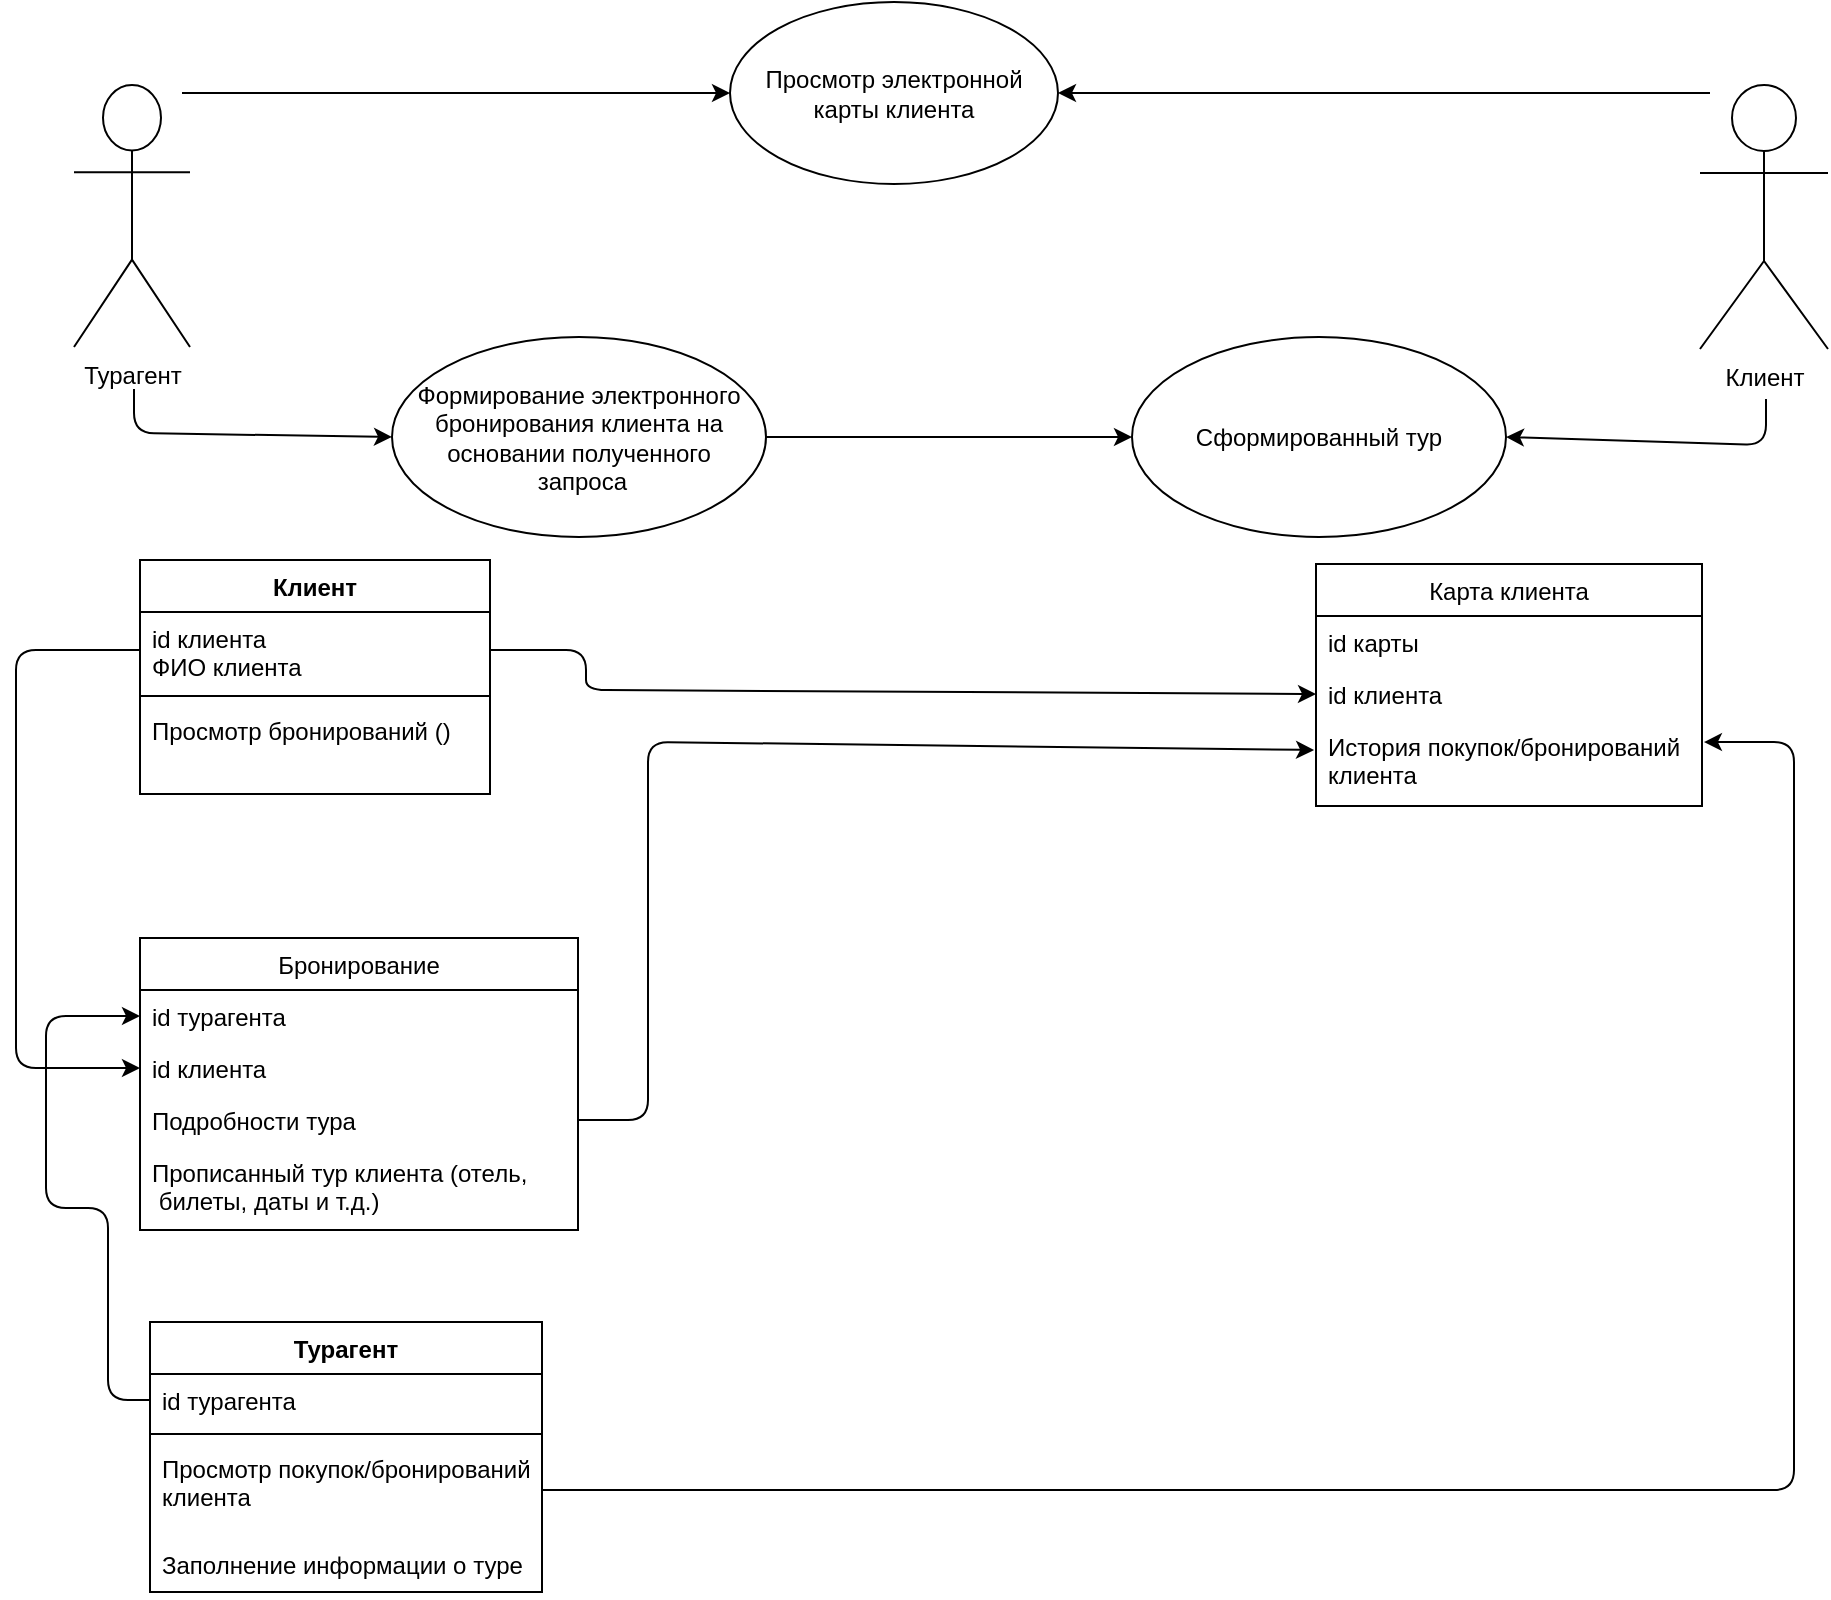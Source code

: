 <mxfile version="12.9.2"><diagram id="HIX3Cb48aaLWihqaODYO" name="Page-1"><mxGraphModel dx="1393" dy="828" grid="0" gridSize="10" guides="1" tooltips="1" connect="1" arrows="1" fold="1" page="1" pageScale="1" pageWidth="827" pageHeight="1169" math="0" shadow="0"><root><mxCell id="0"/><mxCell id="1" parent="0"/><mxCell id="SiZUQLR7jpHweCID7o8Z-49" value="Турагент" style="shape=umlActor;verticalLabelPosition=bottom;labelBackgroundColor=#ffffff;verticalAlign=top;html=1;outlineConnect=0;fontStyle=0" parent="1" vertex="1"><mxGeometry x="73" y="424.5" width="58" height="131" as="geometry"/></mxCell><mxCell id="SiZUQLR7jpHweCID7o8Z-54" value="Просмотр электронной карты клиента" style="ellipse;whiteSpace=wrap;html=1;" parent="1" vertex="1"><mxGeometry x="401" y="383" width="164" height="91" as="geometry"/></mxCell><mxCell id="SiZUQLR7jpHweCID7o8Z-79" value="" style="edgeStyle=orthogonalEdgeStyle;rounded=0;orthogonalLoop=1;jettySize=auto;html=1;" parent="1" source="SiZUQLR7jpHweCID7o8Z-75" target="SiZUQLR7jpHweCID7o8Z-78" edge="1"><mxGeometry relative="1" as="geometry"/></mxCell><mxCell id="SiZUQLR7jpHweCID7o8Z-75" value="Формирование электронного бронирования клиента на основании полученного&lt;br&gt;&amp;nbsp;запроса" style="ellipse;whiteSpace=wrap;html=1;" parent="1" vertex="1"><mxGeometry x="232" y="550.5" width="187" height="100" as="geometry"/></mxCell><mxCell id="SiZUQLR7jpHweCID7o8Z-78" value="Сформированный тур" style="ellipse;whiteSpace=wrap;html=1;" parent="1" vertex="1"><mxGeometry x="602" y="550.5" width="187" height="100" as="geometry"/></mxCell><mxCell id="SiZUQLR7jpHweCID7o8Z-57" value="Клиент" style="shape=umlActor;verticalLabelPosition=bottom;labelBackgroundColor=#ffffff;verticalAlign=top;html=1;outlineConnect=0;" parent="1" vertex="1"><mxGeometry x="886" y="424.5" width="64" height="132" as="geometry"/></mxCell><mxCell id="SiZUQLR7jpHweCID7o8Z-72" value="" style="endArrow=classic;html=1;entryX=0;entryY=0.5;entryDx=0;entryDy=0;" parent="1" edge="1" target="SiZUQLR7jpHweCID7o8Z-54"><mxGeometry width="50" height="50" relative="1" as="geometry"><mxPoint x="127" y="428.5" as="sourcePoint"/><mxPoint x="241" y="425.5" as="targetPoint"/></mxGeometry></mxCell><mxCell id="SiZUQLR7jpHweCID7o8Z-73" value="" style="endArrow=classic;html=1;entryX=0;entryY=0.5;entryDx=0;entryDy=0;" parent="1" edge="1" target="SiZUQLR7jpHweCID7o8Z-75"><mxGeometry width="50" height="50" relative="1" as="geometry"><mxPoint x="103" y="576.5" as="sourcePoint"/><mxPoint x="249" y="598.5" as="targetPoint"/><Array as="points"><mxPoint x="103" y="598.5"/></Array></mxGeometry></mxCell><mxCell id="SiZUQLR7jpHweCID7o8Z-81" value="" style="endArrow=classic;html=1;entryX=1;entryY=0.5;entryDx=0;entryDy=0;" parent="1" edge="1" target="SiZUQLR7jpHweCID7o8Z-78"><mxGeometry width="50" height="50" relative="1" as="geometry"><mxPoint x="919" y="581.5" as="sourcePoint"/><mxPoint x="704" y="604.5" as="targetPoint"/><Array as="points"><mxPoint x="919" y="604.5"/></Array></mxGeometry></mxCell><mxCell id="SiZUQLR7jpHweCID7o8Z-83" value="" style="endArrow=classic;html=1;entryX=1;entryY=0.5;entryDx=0;entryDy=0;" parent="1" edge="1" target="SiZUQLR7jpHweCID7o8Z-54"><mxGeometry width="50" height="50" relative="1" as="geometry"><mxPoint x="891" y="428.5" as="sourcePoint"/><mxPoint x="422" y="432.5" as="targetPoint"/></mxGeometry></mxCell><mxCell id="SiZUQLR7jpHweCID7o8Z-84" value="Клиент" style="swimlane;fontStyle=1;align=center;verticalAlign=top;childLayout=stackLayout;horizontal=1;startSize=26;horizontalStack=0;resizeParent=1;resizeParentMax=0;resizeLast=0;collapsible=1;marginBottom=0;" parent="1" vertex="1"><mxGeometry x="106" y="662" width="175" height="117" as="geometry"/></mxCell><mxCell id="SiZUQLR7jpHweCID7o8Z-85" value="id клиента&#10;ФИО клиента" style="text;strokeColor=none;fillColor=none;align=left;verticalAlign=top;spacingLeft=4;spacingRight=4;overflow=hidden;rotatable=0;points=[[0,0.5],[1,0.5]];portConstraint=eastwest;" parent="SiZUQLR7jpHweCID7o8Z-84" vertex="1"><mxGeometry y="26" width="175" height="38" as="geometry"/></mxCell><mxCell id="SiZUQLR7jpHweCID7o8Z-86" value="" style="line;strokeWidth=1;fillColor=none;align=left;verticalAlign=middle;spacingTop=-1;spacingLeft=3;spacingRight=3;rotatable=0;labelPosition=right;points=[];portConstraint=eastwest;" parent="SiZUQLR7jpHweCID7o8Z-84" vertex="1"><mxGeometry y="64" width="175" height="8" as="geometry"/></mxCell><mxCell id="SiZUQLR7jpHweCID7o8Z-87" value="Просмотр бронирований () &#10;" style="text;strokeColor=none;fillColor=none;align=left;verticalAlign=top;spacingLeft=4;spacingRight=4;overflow=hidden;rotatable=0;points=[[0,0.5],[1,0.5]];portConstraint=eastwest;" parent="SiZUQLR7jpHweCID7o8Z-84" vertex="1"><mxGeometry y="72" width="175" height="45" as="geometry"/></mxCell><mxCell id="SiZUQLR7jpHweCID7o8Z-100" value="" style="endArrow=classic;html=1;exitX=1;exitY=0.5;exitDx=0;exitDy=0;entryX=0;entryY=0.5;entryDx=0;entryDy=0;" parent="1" source="SiZUQLR7jpHweCID7o8Z-85" target="SiZUQLR7jpHweCID7o8Z-90" edge="1"><mxGeometry width="50" height="50" relative="1" as="geometry"><mxPoint x="330" y="717" as="sourcePoint"/><mxPoint x="380" y="667" as="targetPoint"/><Array as="points"><mxPoint x="329" y="707"/><mxPoint x="329" y="727"/></Array></mxGeometry></mxCell><mxCell id="SiZUQLR7jpHweCID7o8Z-101" value="Бронирование" style="swimlane;fontStyle=0;childLayout=stackLayout;horizontal=1;startSize=26;fillColor=none;horizontalStack=0;resizeParent=1;resizeParentMax=0;resizeLast=0;collapsible=1;marginBottom=0;" parent="1" vertex="1"><mxGeometry x="106" y="851" width="219" height="146" as="geometry"/></mxCell><mxCell id="SiZUQLR7jpHweCID7o8Z-102" value="id турагента" style="text;strokeColor=none;fillColor=none;align=left;verticalAlign=top;spacingLeft=4;spacingRight=4;overflow=hidden;rotatable=0;points=[[0,0.5],[1,0.5]];portConstraint=eastwest;" parent="SiZUQLR7jpHweCID7o8Z-101" vertex="1"><mxGeometry y="26" width="219" height="26" as="geometry"/></mxCell><mxCell id="SiZUQLR7jpHweCID7o8Z-103" value="id клиента" style="text;strokeColor=none;fillColor=none;align=left;verticalAlign=top;spacingLeft=4;spacingRight=4;overflow=hidden;rotatable=0;points=[[0,0.5],[1,0.5]];portConstraint=eastwest;" parent="SiZUQLR7jpHweCID7o8Z-101" vertex="1"><mxGeometry y="52" width="219" height="26" as="geometry"/></mxCell><mxCell id="SiZUQLR7jpHweCID7o8Z-115" value="Подробности тура" style="text;strokeColor=none;fillColor=none;align=left;verticalAlign=top;spacingLeft=4;spacingRight=4;overflow=hidden;rotatable=0;points=[[0,0.5],[1,0.5]];portConstraint=eastwest;" parent="SiZUQLR7jpHweCID7o8Z-101" vertex="1"><mxGeometry y="78" width="219" height="26" as="geometry"/></mxCell><mxCell id="SiZUQLR7jpHweCID7o8Z-104" value="Прописанный тур клиента (отель,&#10; билеты, даты и т.д.) " style="text;strokeColor=none;fillColor=none;align=left;verticalAlign=top;spacingLeft=4;spacingRight=4;overflow=hidden;rotatable=0;points=[[0,0.5],[1,0.5]];portConstraint=eastwest;" parent="SiZUQLR7jpHweCID7o8Z-101" vertex="1"><mxGeometry y="104" width="219" height="42" as="geometry"/></mxCell><mxCell id="SiZUQLR7jpHweCID7o8Z-105" value="" style="endArrow=classic;html=1;exitX=0;exitY=0.5;exitDx=0;exitDy=0;entryX=0;entryY=0.5;entryDx=0;entryDy=0;edgeStyle=orthogonalEdgeStyle;" parent="1" source="SiZUQLR7jpHweCID7o8Z-93" target="SiZUQLR7jpHweCID7o8Z-102" edge="1"><mxGeometry width="50" height="50" relative="1" as="geometry"><mxPoint x="342" y="845" as="sourcePoint"/><mxPoint x="392" y="795" as="targetPoint"/><Array as="points"><mxPoint x="90" y="1082"/><mxPoint x="90" y="986"/><mxPoint x="59" y="986"/><mxPoint x="59" y="890"/></Array></mxGeometry></mxCell><mxCell id="SiZUQLR7jpHweCID7o8Z-107" value="" style="endArrow=classic;html=1;exitX=0;exitY=0.5;exitDx=0;exitDy=0;entryX=0;entryY=0.5;entryDx=0;entryDy=0;" parent="1" source="SiZUQLR7jpHweCID7o8Z-85" target="SiZUQLR7jpHweCID7o8Z-103" edge="1"><mxGeometry width="50" height="50" relative="1" as="geometry"><mxPoint x="34" y="789" as="sourcePoint"/><mxPoint x="44" y="1043" as="targetPoint"/><Array as="points"><mxPoint x="44" y="707"/><mxPoint x="44" y="916"/></Array></mxGeometry></mxCell><mxCell id="SiZUQLR7jpHweCID7o8Z-114" value="" style="endArrow=classic;html=1;exitX=1;exitY=0.5;exitDx=0;exitDy=0;entryX=1.005;entryY=0.256;entryDx=0;entryDy=0;entryPerimeter=0;" parent="1" source="SiZUQLR7jpHweCID7o8Z-108" target="SiZUQLR7jpHweCID7o8Z-91" edge="1"><mxGeometry width="50" height="50" relative="1" as="geometry"><mxPoint x="796" y="939" as="sourcePoint"/><mxPoint x="782" y="753" as="targetPoint"/><Array as="points"><mxPoint x="933" y="1127"/><mxPoint x="933" y="753"/></Array></mxGeometry></mxCell><mxCell id="SiZUQLR7jpHweCID7o8Z-116" value="" style="endArrow=classic;html=1;exitX=1;exitY=0.5;exitDx=0;exitDy=0;entryX=-0.005;entryY=0.349;entryDx=0;entryDy=0;entryPerimeter=0;" parent="1" source="SiZUQLR7jpHweCID7o8Z-115" target="SiZUQLR7jpHweCID7o8Z-91" edge="1"><mxGeometry width="50" height="50" relative="1" as="geometry"><mxPoint x="370" y="935" as="sourcePoint"/><mxPoint x="368" y="765" as="targetPoint"/><Array as="points"><mxPoint x="360" y="942"/><mxPoint x="360" y="753"/></Array></mxGeometry></mxCell><mxCell id="SiZUQLR7jpHweCID7o8Z-88" value="Карта клиента" style="swimlane;fontStyle=0;childLayout=stackLayout;horizontal=1;startSize=26;fillColor=none;horizontalStack=0;resizeParent=1;resizeParentMax=0;resizeLast=0;collapsible=1;marginBottom=0;" parent="1" vertex="1"><mxGeometry x="694" y="664" width="193" height="121" as="geometry"/></mxCell><mxCell id="SiZUQLR7jpHweCID7o8Z-89" value="id карты" style="text;strokeColor=none;fillColor=none;align=left;verticalAlign=top;spacingLeft=4;spacingRight=4;overflow=hidden;rotatable=0;points=[[0,0.5],[1,0.5]];portConstraint=eastwest;" parent="SiZUQLR7jpHweCID7o8Z-88" vertex="1"><mxGeometry y="26" width="193" height="26" as="geometry"/></mxCell><mxCell id="SiZUQLR7jpHweCID7o8Z-90" value="id клиента" style="text;strokeColor=none;fillColor=none;align=left;verticalAlign=top;spacingLeft=4;spacingRight=4;overflow=hidden;rotatable=0;points=[[0,0.5],[1,0.5]];portConstraint=eastwest;" parent="SiZUQLR7jpHweCID7o8Z-88" vertex="1"><mxGeometry y="52" width="193" height="26" as="geometry"/></mxCell><mxCell id="SiZUQLR7jpHweCID7o8Z-91" value="История покупок/бронирований &#10;клиента" style="text;strokeColor=none;fillColor=none;align=left;verticalAlign=top;spacingLeft=4;spacingRight=4;overflow=hidden;rotatable=0;points=[[0,0.5],[1,0.5]];portConstraint=eastwest;" parent="SiZUQLR7jpHweCID7o8Z-88" vertex="1"><mxGeometry y="78" width="193" height="43" as="geometry"/></mxCell><mxCell id="SiZUQLR7jpHweCID7o8Z-92" value="Турагент" style="swimlane;fontStyle=1;align=center;verticalAlign=top;childLayout=stackLayout;horizontal=1;startSize=26;horizontalStack=0;resizeParent=1;resizeParentMax=0;resizeLast=0;collapsible=1;marginBottom=0;" parent="1" vertex="1"><mxGeometry x="111" y="1043" width="196" height="135" as="geometry"/></mxCell><mxCell id="SiZUQLR7jpHweCID7o8Z-93" value="id турагента" style="text;strokeColor=none;fillColor=none;align=left;verticalAlign=top;spacingLeft=4;spacingRight=4;overflow=hidden;rotatable=0;points=[[0,0.5],[1,0.5]];portConstraint=eastwest;" parent="SiZUQLR7jpHweCID7o8Z-92" vertex="1"><mxGeometry y="26" width="196" height="26" as="geometry"/></mxCell><mxCell id="SiZUQLR7jpHweCID7o8Z-94" value="" style="line;strokeWidth=1;fillColor=none;align=left;verticalAlign=middle;spacingTop=-1;spacingLeft=3;spacingRight=3;rotatable=0;labelPosition=right;points=[];portConstraint=eastwest;" parent="SiZUQLR7jpHweCID7o8Z-92" vertex="1"><mxGeometry y="52" width="196" height="8" as="geometry"/></mxCell><mxCell id="SiZUQLR7jpHweCID7o8Z-108" value="Просмотр покупок/бронирований &#10;клиента" style="text;strokeColor=none;fillColor=none;align=left;verticalAlign=top;spacingLeft=4;spacingRight=4;overflow=hidden;rotatable=0;points=[[0,0.5],[1,0.5]];portConstraint=eastwest;" parent="SiZUQLR7jpHweCID7o8Z-92" vertex="1"><mxGeometry y="60" width="196" height="48" as="geometry"/></mxCell><mxCell id="SiZUQLR7jpHweCID7o8Z-95" value="Заполнение информации о туре" style="text;strokeColor=none;fillColor=none;align=left;verticalAlign=top;spacingLeft=4;spacingRight=4;overflow=hidden;rotatable=0;points=[[0,0.5],[1,0.5]];portConstraint=eastwest;" parent="SiZUQLR7jpHweCID7o8Z-92" vertex="1"><mxGeometry y="108" width="196" height="27" as="geometry"/></mxCell></root></mxGraphModel></diagram></mxfile>